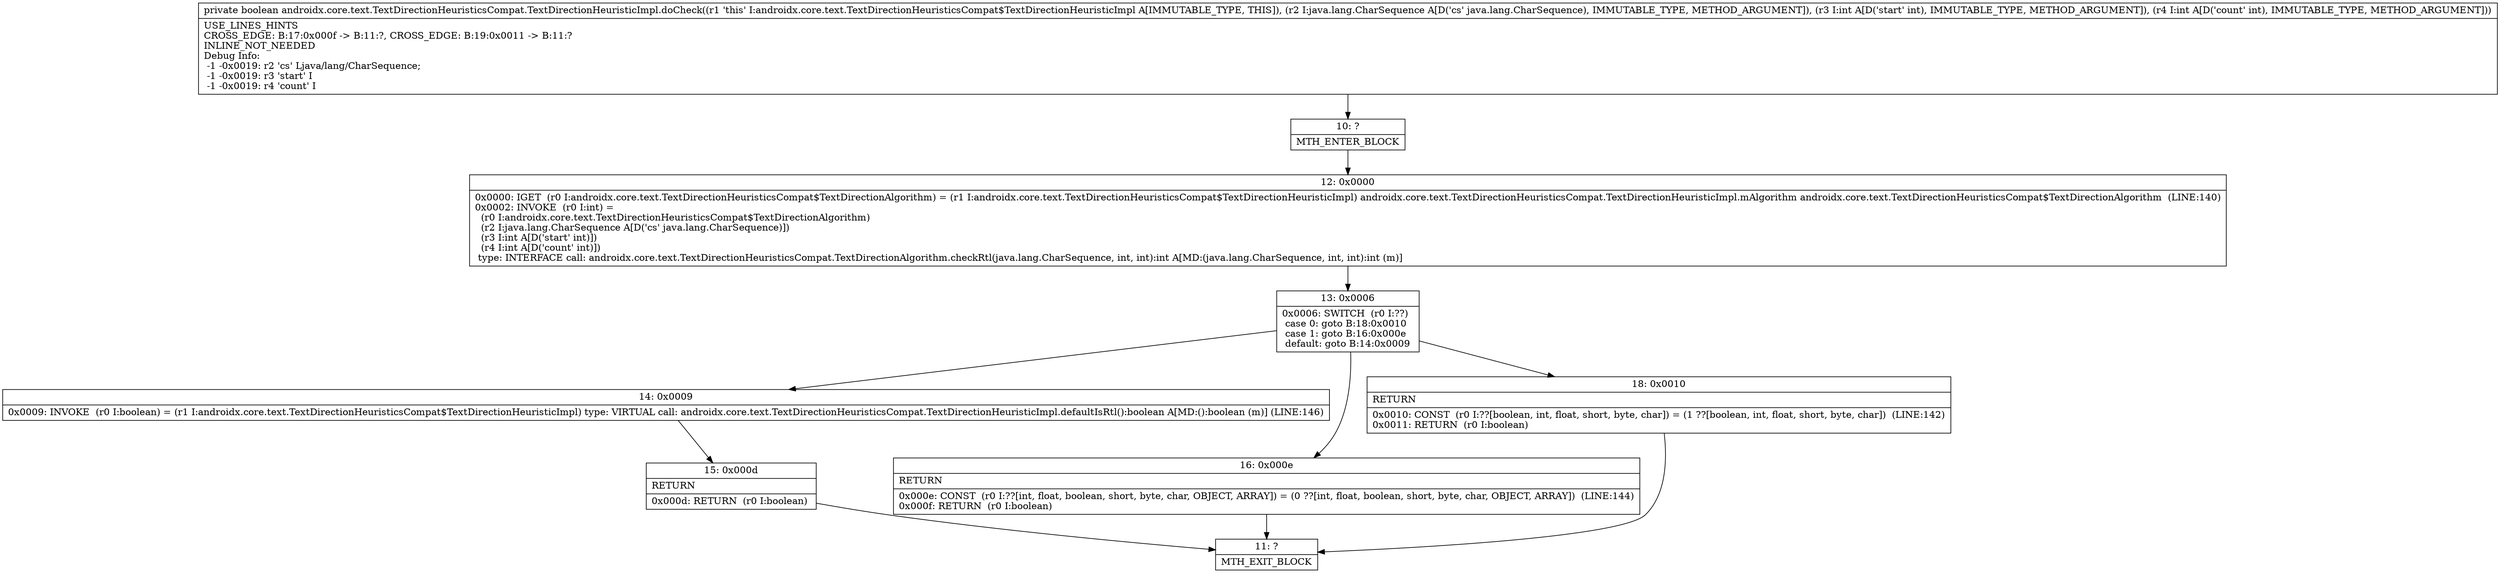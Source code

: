 digraph "CFG forandroidx.core.text.TextDirectionHeuristicsCompat.TextDirectionHeuristicImpl.doCheck(Ljava\/lang\/CharSequence;II)Z" {
Node_10 [shape=record,label="{10\:\ ?|MTH_ENTER_BLOCK\l}"];
Node_12 [shape=record,label="{12\:\ 0x0000|0x0000: IGET  (r0 I:androidx.core.text.TextDirectionHeuristicsCompat$TextDirectionAlgorithm) = (r1 I:androidx.core.text.TextDirectionHeuristicsCompat$TextDirectionHeuristicImpl) androidx.core.text.TextDirectionHeuristicsCompat.TextDirectionHeuristicImpl.mAlgorithm androidx.core.text.TextDirectionHeuristicsCompat$TextDirectionAlgorithm  (LINE:140)\l0x0002: INVOKE  (r0 I:int) = \l  (r0 I:androidx.core.text.TextDirectionHeuristicsCompat$TextDirectionAlgorithm)\l  (r2 I:java.lang.CharSequence A[D('cs' java.lang.CharSequence)])\l  (r3 I:int A[D('start' int)])\l  (r4 I:int A[D('count' int)])\l type: INTERFACE call: androidx.core.text.TextDirectionHeuristicsCompat.TextDirectionAlgorithm.checkRtl(java.lang.CharSequence, int, int):int A[MD:(java.lang.CharSequence, int, int):int (m)]\l}"];
Node_13 [shape=record,label="{13\:\ 0x0006|0x0006: SWITCH  (r0 I:??)\l case 0: goto B:18:0x0010\l case 1: goto B:16:0x000e\l default: goto B:14:0x0009 \l}"];
Node_14 [shape=record,label="{14\:\ 0x0009|0x0009: INVOKE  (r0 I:boolean) = (r1 I:androidx.core.text.TextDirectionHeuristicsCompat$TextDirectionHeuristicImpl) type: VIRTUAL call: androidx.core.text.TextDirectionHeuristicsCompat.TextDirectionHeuristicImpl.defaultIsRtl():boolean A[MD:():boolean (m)] (LINE:146)\l}"];
Node_15 [shape=record,label="{15\:\ 0x000d|RETURN\l|0x000d: RETURN  (r0 I:boolean) \l}"];
Node_11 [shape=record,label="{11\:\ ?|MTH_EXIT_BLOCK\l}"];
Node_16 [shape=record,label="{16\:\ 0x000e|RETURN\l|0x000e: CONST  (r0 I:??[int, float, boolean, short, byte, char, OBJECT, ARRAY]) = (0 ??[int, float, boolean, short, byte, char, OBJECT, ARRAY])  (LINE:144)\l0x000f: RETURN  (r0 I:boolean) \l}"];
Node_18 [shape=record,label="{18\:\ 0x0010|RETURN\l|0x0010: CONST  (r0 I:??[boolean, int, float, short, byte, char]) = (1 ??[boolean, int, float, short, byte, char])  (LINE:142)\l0x0011: RETURN  (r0 I:boolean) \l}"];
MethodNode[shape=record,label="{private boolean androidx.core.text.TextDirectionHeuristicsCompat.TextDirectionHeuristicImpl.doCheck((r1 'this' I:androidx.core.text.TextDirectionHeuristicsCompat$TextDirectionHeuristicImpl A[IMMUTABLE_TYPE, THIS]), (r2 I:java.lang.CharSequence A[D('cs' java.lang.CharSequence), IMMUTABLE_TYPE, METHOD_ARGUMENT]), (r3 I:int A[D('start' int), IMMUTABLE_TYPE, METHOD_ARGUMENT]), (r4 I:int A[D('count' int), IMMUTABLE_TYPE, METHOD_ARGUMENT]))  | USE_LINES_HINTS\lCROSS_EDGE: B:17:0x000f \-\> B:11:?, CROSS_EDGE: B:19:0x0011 \-\> B:11:?\lINLINE_NOT_NEEDED\lDebug Info:\l  \-1 \-0x0019: r2 'cs' Ljava\/lang\/CharSequence;\l  \-1 \-0x0019: r3 'start' I\l  \-1 \-0x0019: r4 'count' I\l}"];
MethodNode -> Node_10;Node_10 -> Node_12;
Node_12 -> Node_13;
Node_13 -> Node_14;
Node_13 -> Node_16;
Node_13 -> Node_18;
Node_14 -> Node_15;
Node_15 -> Node_11;
Node_16 -> Node_11;
Node_18 -> Node_11;
}

